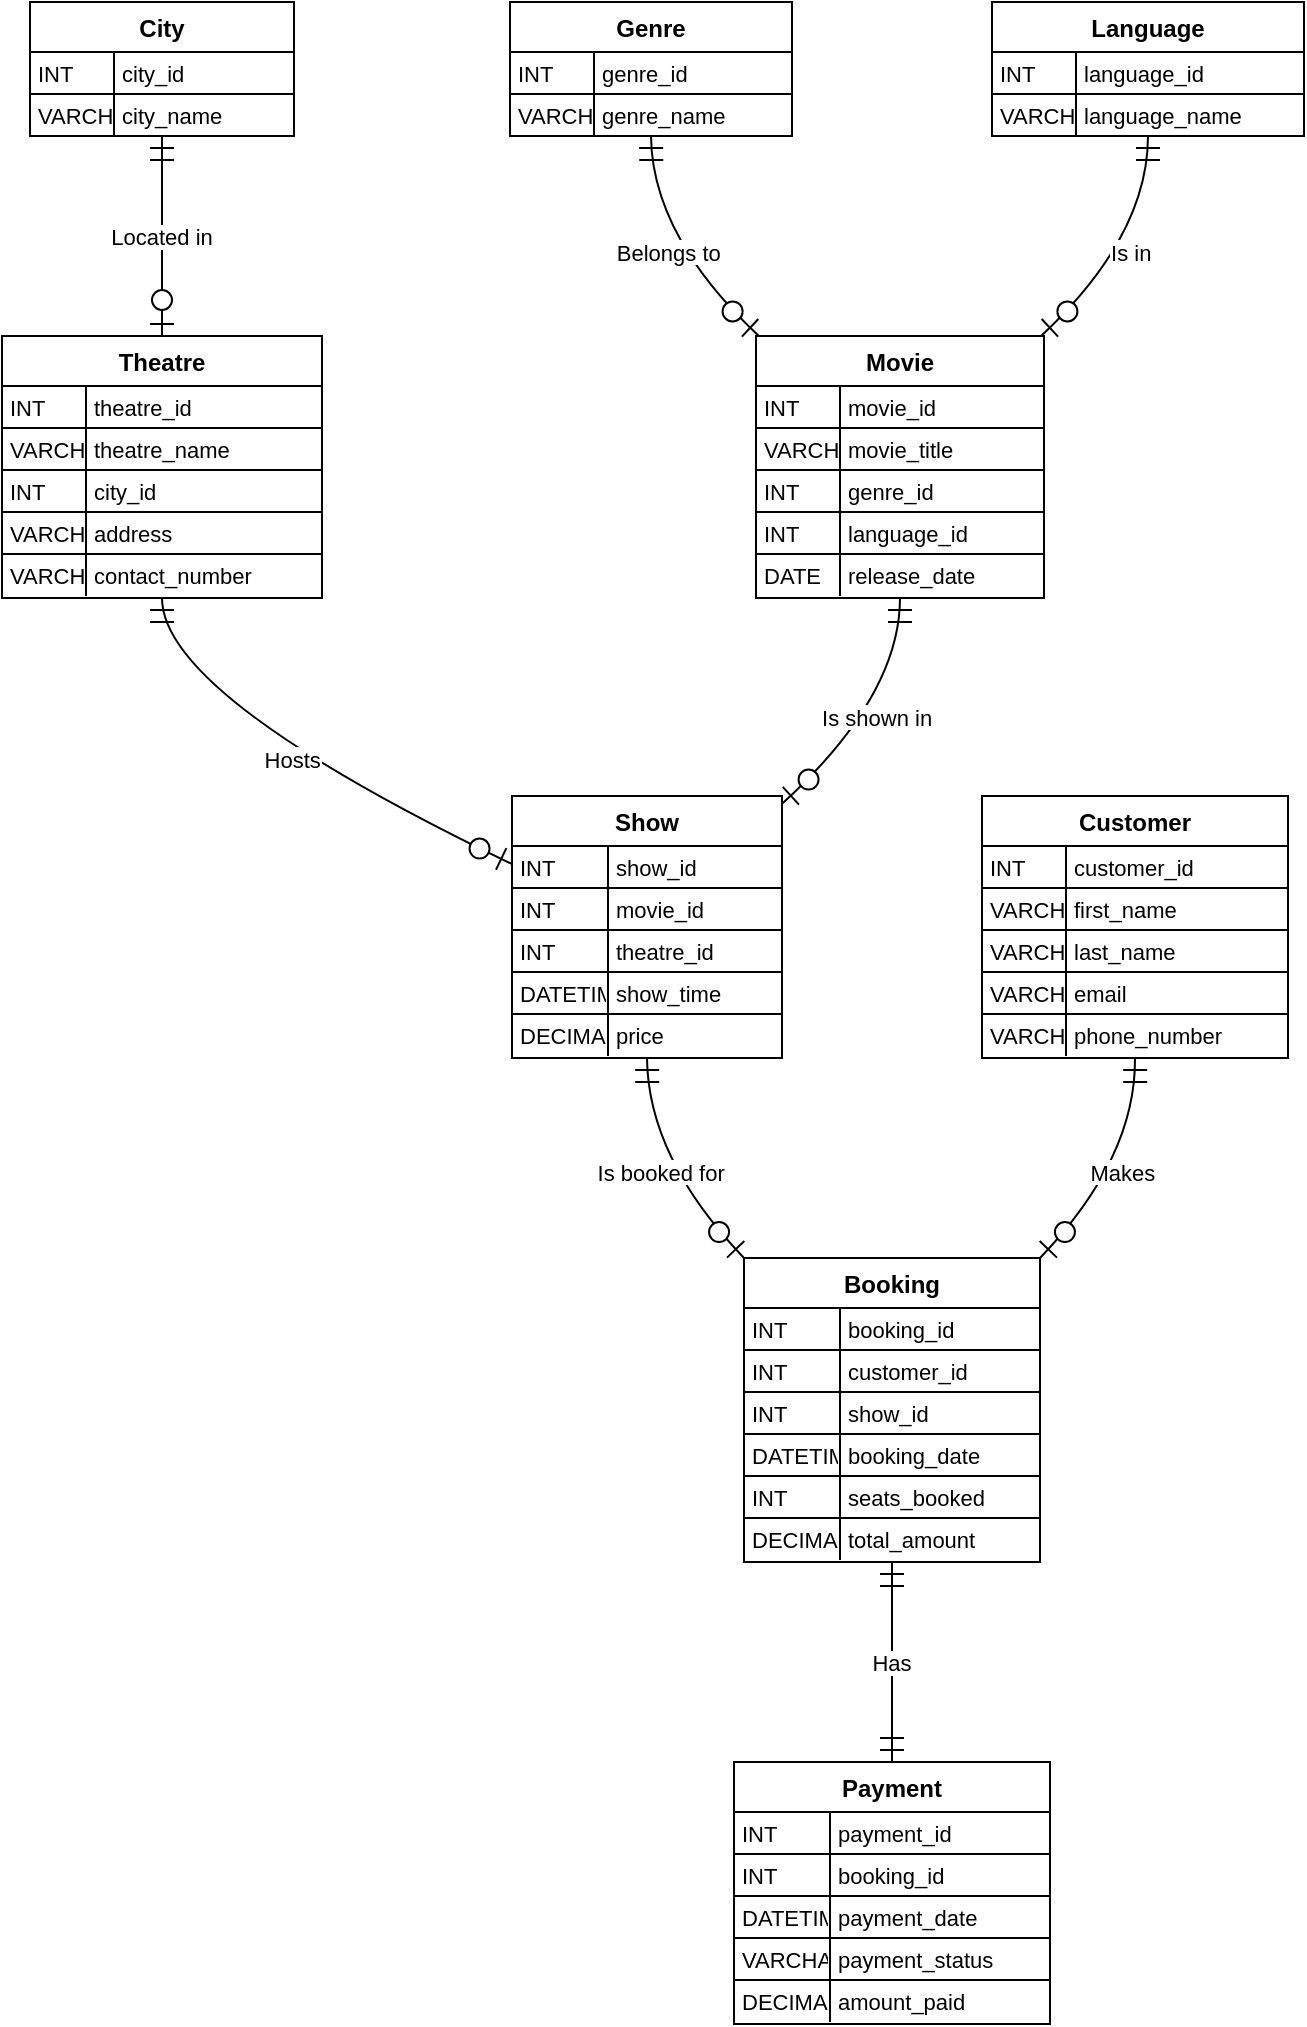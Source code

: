 <mxfile version="26.0.4">
  <diagram name="Page-1" id="1-os-eytf_MPm3t0fFsg">
    <mxGraphModel dx="794" dy="446" grid="1" gridSize="10" guides="1" tooltips="1" connect="1" arrows="1" fold="1" page="1" pageScale="1" pageWidth="850" pageHeight="1100" math="0" shadow="0">
      <root>
        <mxCell id="0" />
        <mxCell id="1" parent="0" />
        <mxCell id="q0kX11MFpMA9dymLCP_G-476" value="City" style="shape=table;startSize=25;container=1;collapsible=0;childLayout=tableLayout;fixedRows=1;rowLines=1;fontStyle=1;align=center;resizeLast=1;" vertex="1" parent="1">
          <mxGeometry x="34" y="340" width="132" height="67" as="geometry" />
        </mxCell>
        <mxCell id="q0kX11MFpMA9dymLCP_G-477" style="shape=tableRow;horizontal=0;startSize=0;swimlaneHead=0;swimlaneBody=0;fillColor=none;collapsible=0;dropTarget=0;points=[[0,0.5],[1,0.5]];portConstraint=eastwest;top=0;left=0;right=0;bottom=0;" vertex="1" parent="q0kX11MFpMA9dymLCP_G-476">
          <mxGeometry y="25" width="132" height="21" as="geometry" />
        </mxCell>
        <mxCell id="q0kX11MFpMA9dymLCP_G-478" value="INT" style="shape=partialRectangle;connectable=0;fillColor=none;top=0;left=0;bottom=0;right=0;align=left;spacingLeft=2;overflow=hidden;fontSize=11;" vertex="1" parent="q0kX11MFpMA9dymLCP_G-477">
          <mxGeometry width="42" height="21" as="geometry">
            <mxRectangle width="42" height="21" as="alternateBounds" />
          </mxGeometry>
        </mxCell>
        <mxCell id="q0kX11MFpMA9dymLCP_G-479" value="city_id" style="shape=partialRectangle;connectable=0;fillColor=none;top=0;left=0;bottom=0;right=0;align=left;spacingLeft=2;overflow=hidden;fontSize=11;" vertex="1" parent="q0kX11MFpMA9dymLCP_G-477">
          <mxGeometry x="42" width="90" height="21" as="geometry">
            <mxRectangle width="90" height="21" as="alternateBounds" />
          </mxGeometry>
        </mxCell>
        <mxCell id="q0kX11MFpMA9dymLCP_G-480" style="shape=tableRow;horizontal=0;startSize=0;swimlaneHead=0;swimlaneBody=0;fillColor=none;collapsible=0;dropTarget=0;points=[[0,0.5],[1,0.5]];portConstraint=eastwest;top=0;left=0;right=0;bottom=0;" vertex="1" parent="q0kX11MFpMA9dymLCP_G-476">
          <mxGeometry y="46" width="132" height="21" as="geometry" />
        </mxCell>
        <mxCell id="q0kX11MFpMA9dymLCP_G-481" value="VARCHAR" style="shape=partialRectangle;connectable=0;fillColor=none;top=0;left=0;bottom=0;right=0;align=left;spacingLeft=2;overflow=hidden;fontSize=11;" vertex="1" parent="q0kX11MFpMA9dymLCP_G-480">
          <mxGeometry width="42" height="21" as="geometry">
            <mxRectangle width="42" height="21" as="alternateBounds" />
          </mxGeometry>
        </mxCell>
        <mxCell id="q0kX11MFpMA9dymLCP_G-482" value="city_name" style="shape=partialRectangle;connectable=0;fillColor=none;top=0;left=0;bottom=0;right=0;align=left;spacingLeft=2;overflow=hidden;fontSize=11;" vertex="1" parent="q0kX11MFpMA9dymLCP_G-480">
          <mxGeometry x="42" width="90" height="21" as="geometry">
            <mxRectangle width="90" height="21" as="alternateBounds" />
          </mxGeometry>
        </mxCell>
        <mxCell id="q0kX11MFpMA9dymLCP_G-483" value="Theatre" style="shape=table;startSize=25;container=1;collapsible=0;childLayout=tableLayout;fixedRows=1;rowLines=1;fontStyle=1;align=center;resizeLast=1;" vertex="1" parent="1">
          <mxGeometry x="20" y="507" width="160" height="131" as="geometry" />
        </mxCell>
        <mxCell id="q0kX11MFpMA9dymLCP_G-484" style="shape=tableRow;horizontal=0;startSize=0;swimlaneHead=0;swimlaneBody=0;fillColor=none;collapsible=0;dropTarget=0;points=[[0,0.5],[1,0.5]];portConstraint=eastwest;top=0;left=0;right=0;bottom=0;" vertex="1" parent="q0kX11MFpMA9dymLCP_G-483">
          <mxGeometry y="25" width="160" height="21" as="geometry" />
        </mxCell>
        <mxCell id="q0kX11MFpMA9dymLCP_G-485" value="INT" style="shape=partialRectangle;connectable=0;fillColor=none;top=0;left=0;bottom=0;right=0;align=left;spacingLeft=2;overflow=hidden;fontSize=11;" vertex="1" parent="q0kX11MFpMA9dymLCP_G-484">
          <mxGeometry width="42" height="21" as="geometry">
            <mxRectangle width="42" height="21" as="alternateBounds" />
          </mxGeometry>
        </mxCell>
        <mxCell id="q0kX11MFpMA9dymLCP_G-486" value="theatre_id" style="shape=partialRectangle;connectable=0;fillColor=none;top=0;left=0;bottom=0;right=0;align=left;spacingLeft=2;overflow=hidden;fontSize=11;" vertex="1" parent="q0kX11MFpMA9dymLCP_G-484">
          <mxGeometry x="42" width="118" height="21" as="geometry">
            <mxRectangle width="118" height="21" as="alternateBounds" />
          </mxGeometry>
        </mxCell>
        <mxCell id="q0kX11MFpMA9dymLCP_G-487" style="shape=tableRow;horizontal=0;startSize=0;swimlaneHead=0;swimlaneBody=0;fillColor=none;collapsible=0;dropTarget=0;points=[[0,0.5],[1,0.5]];portConstraint=eastwest;top=0;left=0;right=0;bottom=0;" vertex="1" parent="q0kX11MFpMA9dymLCP_G-483">
          <mxGeometry y="46" width="160" height="21" as="geometry" />
        </mxCell>
        <mxCell id="q0kX11MFpMA9dymLCP_G-488" value="VARCHAR" style="shape=partialRectangle;connectable=0;fillColor=none;top=0;left=0;bottom=0;right=0;align=left;spacingLeft=2;overflow=hidden;fontSize=11;" vertex="1" parent="q0kX11MFpMA9dymLCP_G-487">
          <mxGeometry width="42" height="21" as="geometry">
            <mxRectangle width="42" height="21" as="alternateBounds" />
          </mxGeometry>
        </mxCell>
        <mxCell id="q0kX11MFpMA9dymLCP_G-489" value="theatre_name" style="shape=partialRectangle;connectable=0;fillColor=none;top=0;left=0;bottom=0;right=0;align=left;spacingLeft=2;overflow=hidden;fontSize=11;" vertex="1" parent="q0kX11MFpMA9dymLCP_G-487">
          <mxGeometry x="42" width="118" height="21" as="geometry">
            <mxRectangle width="118" height="21" as="alternateBounds" />
          </mxGeometry>
        </mxCell>
        <mxCell id="q0kX11MFpMA9dymLCP_G-490" style="shape=tableRow;horizontal=0;startSize=0;swimlaneHead=0;swimlaneBody=0;fillColor=none;collapsible=0;dropTarget=0;points=[[0,0.5],[1,0.5]];portConstraint=eastwest;top=0;left=0;right=0;bottom=0;" vertex="1" parent="q0kX11MFpMA9dymLCP_G-483">
          <mxGeometry y="67" width="160" height="21" as="geometry" />
        </mxCell>
        <mxCell id="q0kX11MFpMA9dymLCP_G-491" value="INT" style="shape=partialRectangle;connectable=0;fillColor=none;top=0;left=0;bottom=0;right=0;align=left;spacingLeft=2;overflow=hidden;fontSize=11;" vertex="1" parent="q0kX11MFpMA9dymLCP_G-490">
          <mxGeometry width="42" height="21" as="geometry">
            <mxRectangle width="42" height="21" as="alternateBounds" />
          </mxGeometry>
        </mxCell>
        <mxCell id="q0kX11MFpMA9dymLCP_G-492" value="city_id" style="shape=partialRectangle;connectable=0;fillColor=none;top=0;left=0;bottom=0;right=0;align=left;spacingLeft=2;overflow=hidden;fontSize=11;" vertex="1" parent="q0kX11MFpMA9dymLCP_G-490">
          <mxGeometry x="42" width="118" height="21" as="geometry">
            <mxRectangle width="118" height="21" as="alternateBounds" />
          </mxGeometry>
        </mxCell>
        <mxCell id="q0kX11MFpMA9dymLCP_G-493" style="shape=tableRow;horizontal=0;startSize=0;swimlaneHead=0;swimlaneBody=0;fillColor=none;collapsible=0;dropTarget=0;points=[[0,0.5],[1,0.5]];portConstraint=eastwest;top=0;left=0;right=0;bottom=0;" vertex="1" parent="q0kX11MFpMA9dymLCP_G-483">
          <mxGeometry y="88" width="160" height="21" as="geometry" />
        </mxCell>
        <mxCell id="q0kX11MFpMA9dymLCP_G-494" value="VARCHAR" style="shape=partialRectangle;connectable=0;fillColor=none;top=0;left=0;bottom=0;right=0;align=left;spacingLeft=2;overflow=hidden;fontSize=11;" vertex="1" parent="q0kX11MFpMA9dymLCP_G-493">
          <mxGeometry width="42" height="21" as="geometry">
            <mxRectangle width="42" height="21" as="alternateBounds" />
          </mxGeometry>
        </mxCell>
        <mxCell id="q0kX11MFpMA9dymLCP_G-495" value="address" style="shape=partialRectangle;connectable=0;fillColor=none;top=0;left=0;bottom=0;right=0;align=left;spacingLeft=2;overflow=hidden;fontSize=11;" vertex="1" parent="q0kX11MFpMA9dymLCP_G-493">
          <mxGeometry x="42" width="118" height="21" as="geometry">
            <mxRectangle width="118" height="21" as="alternateBounds" />
          </mxGeometry>
        </mxCell>
        <mxCell id="q0kX11MFpMA9dymLCP_G-496" style="shape=tableRow;horizontal=0;startSize=0;swimlaneHead=0;swimlaneBody=0;fillColor=none;collapsible=0;dropTarget=0;points=[[0,0.5],[1,0.5]];portConstraint=eastwest;top=0;left=0;right=0;bottom=0;" vertex="1" parent="q0kX11MFpMA9dymLCP_G-483">
          <mxGeometry y="109" width="160" height="21" as="geometry" />
        </mxCell>
        <mxCell id="q0kX11MFpMA9dymLCP_G-497" value="VARCHAR" style="shape=partialRectangle;connectable=0;fillColor=none;top=0;left=0;bottom=0;right=0;align=left;spacingLeft=2;overflow=hidden;fontSize=11;" vertex="1" parent="q0kX11MFpMA9dymLCP_G-496">
          <mxGeometry width="42" height="21" as="geometry">
            <mxRectangle width="42" height="21" as="alternateBounds" />
          </mxGeometry>
        </mxCell>
        <mxCell id="q0kX11MFpMA9dymLCP_G-498" value="contact_number" style="shape=partialRectangle;connectable=0;fillColor=none;top=0;left=0;bottom=0;right=0;align=left;spacingLeft=2;overflow=hidden;fontSize=11;" vertex="1" parent="q0kX11MFpMA9dymLCP_G-496">
          <mxGeometry x="42" width="118" height="21" as="geometry">
            <mxRectangle width="118" height="21" as="alternateBounds" />
          </mxGeometry>
        </mxCell>
        <mxCell id="q0kX11MFpMA9dymLCP_G-499" value="Genre" style="shape=table;startSize=25;container=1;collapsible=0;childLayout=tableLayout;fixedRows=1;rowLines=1;fontStyle=1;align=center;resizeLast=1;" vertex="1" parent="1">
          <mxGeometry x="274" y="340" width="141" height="67" as="geometry" />
        </mxCell>
        <mxCell id="q0kX11MFpMA9dymLCP_G-500" style="shape=tableRow;horizontal=0;startSize=0;swimlaneHead=0;swimlaneBody=0;fillColor=none;collapsible=0;dropTarget=0;points=[[0,0.5],[1,0.5]];portConstraint=eastwest;top=0;left=0;right=0;bottom=0;" vertex="1" parent="q0kX11MFpMA9dymLCP_G-499">
          <mxGeometry y="25" width="141" height="21" as="geometry" />
        </mxCell>
        <mxCell id="q0kX11MFpMA9dymLCP_G-501" value="INT" style="shape=partialRectangle;connectable=0;fillColor=none;top=0;left=0;bottom=0;right=0;align=left;spacingLeft=2;overflow=hidden;fontSize=11;" vertex="1" parent="q0kX11MFpMA9dymLCP_G-500">
          <mxGeometry width="42" height="21" as="geometry">
            <mxRectangle width="42" height="21" as="alternateBounds" />
          </mxGeometry>
        </mxCell>
        <mxCell id="q0kX11MFpMA9dymLCP_G-502" value="genre_id" style="shape=partialRectangle;connectable=0;fillColor=none;top=0;left=0;bottom=0;right=0;align=left;spacingLeft=2;overflow=hidden;fontSize=11;" vertex="1" parent="q0kX11MFpMA9dymLCP_G-500">
          <mxGeometry x="42" width="99" height="21" as="geometry">
            <mxRectangle width="99" height="21" as="alternateBounds" />
          </mxGeometry>
        </mxCell>
        <mxCell id="q0kX11MFpMA9dymLCP_G-503" style="shape=tableRow;horizontal=0;startSize=0;swimlaneHead=0;swimlaneBody=0;fillColor=none;collapsible=0;dropTarget=0;points=[[0,0.5],[1,0.5]];portConstraint=eastwest;top=0;left=0;right=0;bottom=0;" vertex="1" parent="q0kX11MFpMA9dymLCP_G-499">
          <mxGeometry y="46" width="141" height="21" as="geometry" />
        </mxCell>
        <mxCell id="q0kX11MFpMA9dymLCP_G-504" value="VARCHAR" style="shape=partialRectangle;connectable=0;fillColor=none;top=0;left=0;bottom=0;right=0;align=left;spacingLeft=2;overflow=hidden;fontSize=11;" vertex="1" parent="q0kX11MFpMA9dymLCP_G-503">
          <mxGeometry width="42" height="21" as="geometry">
            <mxRectangle width="42" height="21" as="alternateBounds" />
          </mxGeometry>
        </mxCell>
        <mxCell id="q0kX11MFpMA9dymLCP_G-505" value="genre_name" style="shape=partialRectangle;connectable=0;fillColor=none;top=0;left=0;bottom=0;right=0;align=left;spacingLeft=2;overflow=hidden;fontSize=11;" vertex="1" parent="q0kX11MFpMA9dymLCP_G-503">
          <mxGeometry x="42" width="99" height="21" as="geometry">
            <mxRectangle width="99" height="21" as="alternateBounds" />
          </mxGeometry>
        </mxCell>
        <mxCell id="q0kX11MFpMA9dymLCP_G-506" value="Language" style="shape=table;startSize=25;container=1;collapsible=0;childLayout=tableLayout;fixedRows=1;rowLines=1;fontStyle=1;align=center;resizeLast=1;" vertex="1" parent="1">
          <mxGeometry x="515" y="340" width="156" height="67" as="geometry" />
        </mxCell>
        <mxCell id="q0kX11MFpMA9dymLCP_G-507" style="shape=tableRow;horizontal=0;startSize=0;swimlaneHead=0;swimlaneBody=0;fillColor=none;collapsible=0;dropTarget=0;points=[[0,0.5],[1,0.5]];portConstraint=eastwest;top=0;left=0;right=0;bottom=0;" vertex="1" parent="q0kX11MFpMA9dymLCP_G-506">
          <mxGeometry y="25" width="156" height="21" as="geometry" />
        </mxCell>
        <mxCell id="q0kX11MFpMA9dymLCP_G-508" value="INT" style="shape=partialRectangle;connectable=0;fillColor=none;top=0;left=0;bottom=0;right=0;align=left;spacingLeft=2;overflow=hidden;fontSize=11;" vertex="1" parent="q0kX11MFpMA9dymLCP_G-507">
          <mxGeometry width="42" height="21" as="geometry">
            <mxRectangle width="42" height="21" as="alternateBounds" />
          </mxGeometry>
        </mxCell>
        <mxCell id="q0kX11MFpMA9dymLCP_G-509" value="language_id" style="shape=partialRectangle;connectable=0;fillColor=none;top=0;left=0;bottom=0;right=0;align=left;spacingLeft=2;overflow=hidden;fontSize=11;" vertex="1" parent="q0kX11MFpMA9dymLCP_G-507">
          <mxGeometry x="42" width="114" height="21" as="geometry">
            <mxRectangle width="114" height="21" as="alternateBounds" />
          </mxGeometry>
        </mxCell>
        <mxCell id="q0kX11MFpMA9dymLCP_G-510" style="shape=tableRow;horizontal=0;startSize=0;swimlaneHead=0;swimlaneBody=0;fillColor=none;collapsible=0;dropTarget=0;points=[[0,0.5],[1,0.5]];portConstraint=eastwest;top=0;left=0;right=0;bottom=0;" vertex="1" parent="q0kX11MFpMA9dymLCP_G-506">
          <mxGeometry y="46" width="156" height="21" as="geometry" />
        </mxCell>
        <mxCell id="q0kX11MFpMA9dymLCP_G-511" value="VARCHAR" style="shape=partialRectangle;connectable=0;fillColor=none;top=0;left=0;bottom=0;right=0;align=left;spacingLeft=2;overflow=hidden;fontSize=11;" vertex="1" parent="q0kX11MFpMA9dymLCP_G-510">
          <mxGeometry width="42" height="21" as="geometry">
            <mxRectangle width="42" height="21" as="alternateBounds" />
          </mxGeometry>
        </mxCell>
        <mxCell id="q0kX11MFpMA9dymLCP_G-512" value="language_name" style="shape=partialRectangle;connectable=0;fillColor=none;top=0;left=0;bottom=0;right=0;align=left;spacingLeft=2;overflow=hidden;fontSize=11;" vertex="1" parent="q0kX11MFpMA9dymLCP_G-510">
          <mxGeometry x="42" width="114" height="21" as="geometry">
            <mxRectangle width="114" height="21" as="alternateBounds" />
          </mxGeometry>
        </mxCell>
        <mxCell id="q0kX11MFpMA9dymLCP_G-513" value="Movie" style="shape=table;startSize=25;container=1;collapsible=0;childLayout=tableLayout;fixedRows=1;rowLines=1;fontStyle=1;align=center;resizeLast=1;" vertex="1" parent="1">
          <mxGeometry x="397" y="507" width="144" height="131" as="geometry" />
        </mxCell>
        <mxCell id="q0kX11MFpMA9dymLCP_G-514" style="shape=tableRow;horizontal=0;startSize=0;swimlaneHead=0;swimlaneBody=0;fillColor=none;collapsible=0;dropTarget=0;points=[[0,0.5],[1,0.5]];portConstraint=eastwest;top=0;left=0;right=0;bottom=0;" vertex="1" parent="q0kX11MFpMA9dymLCP_G-513">
          <mxGeometry y="25" width="144" height="21" as="geometry" />
        </mxCell>
        <mxCell id="q0kX11MFpMA9dymLCP_G-515" value="INT" style="shape=partialRectangle;connectable=0;fillColor=none;top=0;left=0;bottom=0;right=0;align=left;spacingLeft=2;overflow=hidden;fontSize=11;" vertex="1" parent="q0kX11MFpMA9dymLCP_G-514">
          <mxGeometry width="42" height="21" as="geometry">
            <mxRectangle width="42" height="21" as="alternateBounds" />
          </mxGeometry>
        </mxCell>
        <mxCell id="q0kX11MFpMA9dymLCP_G-516" value="movie_id" style="shape=partialRectangle;connectable=0;fillColor=none;top=0;left=0;bottom=0;right=0;align=left;spacingLeft=2;overflow=hidden;fontSize=11;" vertex="1" parent="q0kX11MFpMA9dymLCP_G-514">
          <mxGeometry x="42" width="102" height="21" as="geometry">
            <mxRectangle width="102" height="21" as="alternateBounds" />
          </mxGeometry>
        </mxCell>
        <mxCell id="q0kX11MFpMA9dymLCP_G-517" style="shape=tableRow;horizontal=0;startSize=0;swimlaneHead=0;swimlaneBody=0;fillColor=none;collapsible=0;dropTarget=0;points=[[0,0.5],[1,0.5]];portConstraint=eastwest;top=0;left=0;right=0;bottom=0;" vertex="1" parent="q0kX11MFpMA9dymLCP_G-513">
          <mxGeometry y="46" width="144" height="21" as="geometry" />
        </mxCell>
        <mxCell id="q0kX11MFpMA9dymLCP_G-518" value="VARCHAR" style="shape=partialRectangle;connectable=0;fillColor=none;top=0;left=0;bottom=0;right=0;align=left;spacingLeft=2;overflow=hidden;fontSize=11;" vertex="1" parent="q0kX11MFpMA9dymLCP_G-517">
          <mxGeometry width="42" height="21" as="geometry">
            <mxRectangle width="42" height="21" as="alternateBounds" />
          </mxGeometry>
        </mxCell>
        <mxCell id="q0kX11MFpMA9dymLCP_G-519" value="movie_title" style="shape=partialRectangle;connectable=0;fillColor=none;top=0;left=0;bottom=0;right=0;align=left;spacingLeft=2;overflow=hidden;fontSize=11;" vertex="1" parent="q0kX11MFpMA9dymLCP_G-517">
          <mxGeometry x="42" width="102" height="21" as="geometry">
            <mxRectangle width="102" height="21" as="alternateBounds" />
          </mxGeometry>
        </mxCell>
        <mxCell id="q0kX11MFpMA9dymLCP_G-520" style="shape=tableRow;horizontal=0;startSize=0;swimlaneHead=0;swimlaneBody=0;fillColor=none;collapsible=0;dropTarget=0;points=[[0,0.5],[1,0.5]];portConstraint=eastwest;top=0;left=0;right=0;bottom=0;" vertex="1" parent="q0kX11MFpMA9dymLCP_G-513">
          <mxGeometry y="67" width="144" height="21" as="geometry" />
        </mxCell>
        <mxCell id="q0kX11MFpMA9dymLCP_G-521" value="INT" style="shape=partialRectangle;connectable=0;fillColor=none;top=0;left=0;bottom=0;right=0;align=left;spacingLeft=2;overflow=hidden;fontSize=11;" vertex="1" parent="q0kX11MFpMA9dymLCP_G-520">
          <mxGeometry width="42" height="21" as="geometry">
            <mxRectangle width="42" height="21" as="alternateBounds" />
          </mxGeometry>
        </mxCell>
        <mxCell id="q0kX11MFpMA9dymLCP_G-522" value="genre_id" style="shape=partialRectangle;connectable=0;fillColor=none;top=0;left=0;bottom=0;right=0;align=left;spacingLeft=2;overflow=hidden;fontSize=11;" vertex="1" parent="q0kX11MFpMA9dymLCP_G-520">
          <mxGeometry x="42" width="102" height="21" as="geometry">
            <mxRectangle width="102" height="21" as="alternateBounds" />
          </mxGeometry>
        </mxCell>
        <mxCell id="q0kX11MFpMA9dymLCP_G-523" style="shape=tableRow;horizontal=0;startSize=0;swimlaneHead=0;swimlaneBody=0;fillColor=none;collapsible=0;dropTarget=0;points=[[0,0.5],[1,0.5]];portConstraint=eastwest;top=0;left=0;right=0;bottom=0;" vertex="1" parent="q0kX11MFpMA9dymLCP_G-513">
          <mxGeometry y="88" width="144" height="21" as="geometry" />
        </mxCell>
        <mxCell id="q0kX11MFpMA9dymLCP_G-524" value="INT" style="shape=partialRectangle;connectable=0;fillColor=none;top=0;left=0;bottom=0;right=0;align=left;spacingLeft=2;overflow=hidden;fontSize=11;" vertex="1" parent="q0kX11MFpMA9dymLCP_G-523">
          <mxGeometry width="42" height="21" as="geometry">
            <mxRectangle width="42" height="21" as="alternateBounds" />
          </mxGeometry>
        </mxCell>
        <mxCell id="q0kX11MFpMA9dymLCP_G-525" value="language_id" style="shape=partialRectangle;connectable=0;fillColor=none;top=0;left=0;bottom=0;right=0;align=left;spacingLeft=2;overflow=hidden;fontSize=11;" vertex="1" parent="q0kX11MFpMA9dymLCP_G-523">
          <mxGeometry x="42" width="102" height="21" as="geometry">
            <mxRectangle width="102" height="21" as="alternateBounds" />
          </mxGeometry>
        </mxCell>
        <mxCell id="q0kX11MFpMA9dymLCP_G-526" style="shape=tableRow;horizontal=0;startSize=0;swimlaneHead=0;swimlaneBody=0;fillColor=none;collapsible=0;dropTarget=0;points=[[0,0.5],[1,0.5]];portConstraint=eastwest;top=0;left=0;right=0;bottom=0;" vertex="1" parent="q0kX11MFpMA9dymLCP_G-513">
          <mxGeometry y="109" width="144" height="21" as="geometry" />
        </mxCell>
        <mxCell id="q0kX11MFpMA9dymLCP_G-527" value="DATE" style="shape=partialRectangle;connectable=0;fillColor=none;top=0;left=0;bottom=0;right=0;align=left;spacingLeft=2;overflow=hidden;fontSize=11;" vertex="1" parent="q0kX11MFpMA9dymLCP_G-526">
          <mxGeometry width="42" height="21" as="geometry">
            <mxRectangle width="42" height="21" as="alternateBounds" />
          </mxGeometry>
        </mxCell>
        <mxCell id="q0kX11MFpMA9dymLCP_G-528" value="release_date" style="shape=partialRectangle;connectable=0;fillColor=none;top=0;left=0;bottom=0;right=0;align=left;spacingLeft=2;overflow=hidden;fontSize=11;" vertex="1" parent="q0kX11MFpMA9dymLCP_G-526">
          <mxGeometry x="42" width="102" height="21" as="geometry">
            <mxRectangle width="102" height="21" as="alternateBounds" />
          </mxGeometry>
        </mxCell>
        <mxCell id="q0kX11MFpMA9dymLCP_G-529" value="Show" style="shape=table;startSize=25;container=1;collapsible=0;childLayout=tableLayout;fixedRows=1;rowLines=1;fontStyle=1;align=center;resizeLast=1;" vertex="1" parent="1">
          <mxGeometry x="275" y="737" width="135" height="131" as="geometry" />
        </mxCell>
        <mxCell id="q0kX11MFpMA9dymLCP_G-530" style="shape=tableRow;horizontal=0;startSize=0;swimlaneHead=0;swimlaneBody=0;fillColor=none;collapsible=0;dropTarget=0;points=[[0,0.5],[1,0.5]];portConstraint=eastwest;top=0;left=0;right=0;bottom=0;" vertex="1" parent="q0kX11MFpMA9dymLCP_G-529">
          <mxGeometry y="25" width="135" height="21" as="geometry" />
        </mxCell>
        <mxCell id="q0kX11MFpMA9dymLCP_G-531" value="INT" style="shape=partialRectangle;connectable=0;fillColor=none;top=0;left=0;bottom=0;right=0;align=left;spacingLeft=2;overflow=hidden;fontSize=11;" vertex="1" parent="q0kX11MFpMA9dymLCP_G-530">
          <mxGeometry width="48" height="21" as="geometry">
            <mxRectangle width="48" height="21" as="alternateBounds" />
          </mxGeometry>
        </mxCell>
        <mxCell id="q0kX11MFpMA9dymLCP_G-532" value="show_id" style="shape=partialRectangle;connectable=0;fillColor=none;top=0;left=0;bottom=0;right=0;align=left;spacingLeft=2;overflow=hidden;fontSize=11;" vertex="1" parent="q0kX11MFpMA9dymLCP_G-530">
          <mxGeometry x="48" width="87" height="21" as="geometry">
            <mxRectangle width="87" height="21" as="alternateBounds" />
          </mxGeometry>
        </mxCell>
        <mxCell id="q0kX11MFpMA9dymLCP_G-533" style="shape=tableRow;horizontal=0;startSize=0;swimlaneHead=0;swimlaneBody=0;fillColor=none;collapsible=0;dropTarget=0;points=[[0,0.5],[1,0.5]];portConstraint=eastwest;top=0;left=0;right=0;bottom=0;" vertex="1" parent="q0kX11MFpMA9dymLCP_G-529">
          <mxGeometry y="46" width="135" height="21" as="geometry" />
        </mxCell>
        <mxCell id="q0kX11MFpMA9dymLCP_G-534" value="INT" style="shape=partialRectangle;connectable=0;fillColor=none;top=0;left=0;bottom=0;right=0;align=left;spacingLeft=2;overflow=hidden;fontSize=11;" vertex="1" parent="q0kX11MFpMA9dymLCP_G-533">
          <mxGeometry width="48" height="21" as="geometry">
            <mxRectangle width="48" height="21" as="alternateBounds" />
          </mxGeometry>
        </mxCell>
        <mxCell id="q0kX11MFpMA9dymLCP_G-535" value="movie_id" style="shape=partialRectangle;connectable=0;fillColor=none;top=0;left=0;bottom=0;right=0;align=left;spacingLeft=2;overflow=hidden;fontSize=11;" vertex="1" parent="q0kX11MFpMA9dymLCP_G-533">
          <mxGeometry x="48" width="87" height="21" as="geometry">
            <mxRectangle width="87" height="21" as="alternateBounds" />
          </mxGeometry>
        </mxCell>
        <mxCell id="q0kX11MFpMA9dymLCP_G-536" style="shape=tableRow;horizontal=0;startSize=0;swimlaneHead=0;swimlaneBody=0;fillColor=none;collapsible=0;dropTarget=0;points=[[0,0.5],[1,0.5]];portConstraint=eastwest;top=0;left=0;right=0;bottom=0;" vertex="1" parent="q0kX11MFpMA9dymLCP_G-529">
          <mxGeometry y="67" width="135" height="21" as="geometry" />
        </mxCell>
        <mxCell id="q0kX11MFpMA9dymLCP_G-537" value="INT" style="shape=partialRectangle;connectable=0;fillColor=none;top=0;left=0;bottom=0;right=0;align=left;spacingLeft=2;overflow=hidden;fontSize=11;" vertex="1" parent="q0kX11MFpMA9dymLCP_G-536">
          <mxGeometry width="48" height="21" as="geometry">
            <mxRectangle width="48" height="21" as="alternateBounds" />
          </mxGeometry>
        </mxCell>
        <mxCell id="q0kX11MFpMA9dymLCP_G-538" value="theatre_id" style="shape=partialRectangle;connectable=0;fillColor=none;top=0;left=0;bottom=0;right=0;align=left;spacingLeft=2;overflow=hidden;fontSize=11;" vertex="1" parent="q0kX11MFpMA9dymLCP_G-536">
          <mxGeometry x="48" width="87" height="21" as="geometry">
            <mxRectangle width="87" height="21" as="alternateBounds" />
          </mxGeometry>
        </mxCell>
        <mxCell id="q0kX11MFpMA9dymLCP_G-539" style="shape=tableRow;horizontal=0;startSize=0;swimlaneHead=0;swimlaneBody=0;fillColor=none;collapsible=0;dropTarget=0;points=[[0,0.5],[1,0.5]];portConstraint=eastwest;top=0;left=0;right=0;bottom=0;" vertex="1" parent="q0kX11MFpMA9dymLCP_G-529">
          <mxGeometry y="88" width="135" height="21" as="geometry" />
        </mxCell>
        <mxCell id="q0kX11MFpMA9dymLCP_G-540" value="DATETIME" style="shape=partialRectangle;connectable=0;fillColor=none;top=0;left=0;bottom=0;right=0;align=left;spacingLeft=2;overflow=hidden;fontSize=11;" vertex="1" parent="q0kX11MFpMA9dymLCP_G-539">
          <mxGeometry width="48" height="21" as="geometry">
            <mxRectangle width="48" height="21" as="alternateBounds" />
          </mxGeometry>
        </mxCell>
        <mxCell id="q0kX11MFpMA9dymLCP_G-541" value="show_time" style="shape=partialRectangle;connectable=0;fillColor=none;top=0;left=0;bottom=0;right=0;align=left;spacingLeft=2;overflow=hidden;fontSize=11;" vertex="1" parent="q0kX11MFpMA9dymLCP_G-539">
          <mxGeometry x="48" width="87" height="21" as="geometry">
            <mxRectangle width="87" height="21" as="alternateBounds" />
          </mxGeometry>
        </mxCell>
        <mxCell id="q0kX11MFpMA9dymLCP_G-542" style="shape=tableRow;horizontal=0;startSize=0;swimlaneHead=0;swimlaneBody=0;fillColor=none;collapsible=0;dropTarget=0;points=[[0,0.5],[1,0.5]];portConstraint=eastwest;top=0;left=0;right=0;bottom=0;" vertex="1" parent="q0kX11MFpMA9dymLCP_G-529">
          <mxGeometry y="109" width="135" height="21" as="geometry" />
        </mxCell>
        <mxCell id="q0kX11MFpMA9dymLCP_G-543" value="DECIMAL" style="shape=partialRectangle;connectable=0;fillColor=none;top=0;left=0;bottom=0;right=0;align=left;spacingLeft=2;overflow=hidden;fontSize=11;" vertex="1" parent="q0kX11MFpMA9dymLCP_G-542">
          <mxGeometry width="48" height="21" as="geometry">
            <mxRectangle width="48" height="21" as="alternateBounds" />
          </mxGeometry>
        </mxCell>
        <mxCell id="q0kX11MFpMA9dymLCP_G-544" value="price" style="shape=partialRectangle;connectable=0;fillColor=none;top=0;left=0;bottom=0;right=0;align=left;spacingLeft=2;overflow=hidden;fontSize=11;" vertex="1" parent="q0kX11MFpMA9dymLCP_G-542">
          <mxGeometry x="48" width="87" height="21" as="geometry">
            <mxRectangle width="87" height="21" as="alternateBounds" />
          </mxGeometry>
        </mxCell>
        <mxCell id="q0kX11MFpMA9dymLCP_G-545" value="Customer" style="shape=table;startSize=25;container=1;collapsible=0;childLayout=tableLayout;fixedRows=1;rowLines=1;fontStyle=1;align=center;resizeLast=1;" vertex="1" parent="1">
          <mxGeometry x="510" y="737" width="153" height="131" as="geometry" />
        </mxCell>
        <mxCell id="q0kX11MFpMA9dymLCP_G-546" style="shape=tableRow;horizontal=0;startSize=0;swimlaneHead=0;swimlaneBody=0;fillColor=none;collapsible=0;dropTarget=0;points=[[0,0.5],[1,0.5]];portConstraint=eastwest;top=0;left=0;right=0;bottom=0;" vertex="1" parent="q0kX11MFpMA9dymLCP_G-545">
          <mxGeometry y="25" width="153" height="21" as="geometry" />
        </mxCell>
        <mxCell id="q0kX11MFpMA9dymLCP_G-547" value="INT" style="shape=partialRectangle;connectable=0;fillColor=none;top=0;left=0;bottom=0;right=0;align=left;spacingLeft=2;overflow=hidden;fontSize=11;" vertex="1" parent="q0kX11MFpMA9dymLCP_G-546">
          <mxGeometry width="42" height="21" as="geometry">
            <mxRectangle width="42" height="21" as="alternateBounds" />
          </mxGeometry>
        </mxCell>
        <mxCell id="q0kX11MFpMA9dymLCP_G-548" value="customer_id" style="shape=partialRectangle;connectable=0;fillColor=none;top=0;left=0;bottom=0;right=0;align=left;spacingLeft=2;overflow=hidden;fontSize=11;" vertex="1" parent="q0kX11MFpMA9dymLCP_G-546">
          <mxGeometry x="42" width="111" height="21" as="geometry">
            <mxRectangle width="111" height="21" as="alternateBounds" />
          </mxGeometry>
        </mxCell>
        <mxCell id="q0kX11MFpMA9dymLCP_G-549" style="shape=tableRow;horizontal=0;startSize=0;swimlaneHead=0;swimlaneBody=0;fillColor=none;collapsible=0;dropTarget=0;points=[[0,0.5],[1,0.5]];portConstraint=eastwest;top=0;left=0;right=0;bottom=0;" vertex="1" parent="q0kX11MFpMA9dymLCP_G-545">
          <mxGeometry y="46" width="153" height="21" as="geometry" />
        </mxCell>
        <mxCell id="q0kX11MFpMA9dymLCP_G-550" value="VARCHAR" style="shape=partialRectangle;connectable=0;fillColor=none;top=0;left=0;bottom=0;right=0;align=left;spacingLeft=2;overflow=hidden;fontSize=11;" vertex="1" parent="q0kX11MFpMA9dymLCP_G-549">
          <mxGeometry width="42" height="21" as="geometry">
            <mxRectangle width="42" height="21" as="alternateBounds" />
          </mxGeometry>
        </mxCell>
        <mxCell id="q0kX11MFpMA9dymLCP_G-551" value="first_name" style="shape=partialRectangle;connectable=0;fillColor=none;top=0;left=0;bottom=0;right=0;align=left;spacingLeft=2;overflow=hidden;fontSize=11;" vertex="1" parent="q0kX11MFpMA9dymLCP_G-549">
          <mxGeometry x="42" width="111" height="21" as="geometry">
            <mxRectangle width="111" height="21" as="alternateBounds" />
          </mxGeometry>
        </mxCell>
        <mxCell id="q0kX11MFpMA9dymLCP_G-552" style="shape=tableRow;horizontal=0;startSize=0;swimlaneHead=0;swimlaneBody=0;fillColor=none;collapsible=0;dropTarget=0;points=[[0,0.5],[1,0.5]];portConstraint=eastwest;top=0;left=0;right=0;bottom=0;" vertex="1" parent="q0kX11MFpMA9dymLCP_G-545">
          <mxGeometry y="67" width="153" height="21" as="geometry" />
        </mxCell>
        <mxCell id="q0kX11MFpMA9dymLCP_G-553" value="VARCHAR" style="shape=partialRectangle;connectable=0;fillColor=none;top=0;left=0;bottom=0;right=0;align=left;spacingLeft=2;overflow=hidden;fontSize=11;" vertex="1" parent="q0kX11MFpMA9dymLCP_G-552">
          <mxGeometry width="42" height="21" as="geometry">
            <mxRectangle width="42" height="21" as="alternateBounds" />
          </mxGeometry>
        </mxCell>
        <mxCell id="q0kX11MFpMA9dymLCP_G-554" value="last_name" style="shape=partialRectangle;connectable=0;fillColor=none;top=0;left=0;bottom=0;right=0;align=left;spacingLeft=2;overflow=hidden;fontSize=11;" vertex="1" parent="q0kX11MFpMA9dymLCP_G-552">
          <mxGeometry x="42" width="111" height="21" as="geometry">
            <mxRectangle width="111" height="21" as="alternateBounds" />
          </mxGeometry>
        </mxCell>
        <mxCell id="q0kX11MFpMA9dymLCP_G-555" style="shape=tableRow;horizontal=0;startSize=0;swimlaneHead=0;swimlaneBody=0;fillColor=none;collapsible=0;dropTarget=0;points=[[0,0.5],[1,0.5]];portConstraint=eastwest;top=0;left=0;right=0;bottom=0;" vertex="1" parent="q0kX11MFpMA9dymLCP_G-545">
          <mxGeometry y="88" width="153" height="21" as="geometry" />
        </mxCell>
        <mxCell id="q0kX11MFpMA9dymLCP_G-556" value="VARCHAR" style="shape=partialRectangle;connectable=0;fillColor=none;top=0;left=0;bottom=0;right=0;align=left;spacingLeft=2;overflow=hidden;fontSize=11;" vertex="1" parent="q0kX11MFpMA9dymLCP_G-555">
          <mxGeometry width="42" height="21" as="geometry">
            <mxRectangle width="42" height="21" as="alternateBounds" />
          </mxGeometry>
        </mxCell>
        <mxCell id="q0kX11MFpMA9dymLCP_G-557" value="email" style="shape=partialRectangle;connectable=0;fillColor=none;top=0;left=0;bottom=0;right=0;align=left;spacingLeft=2;overflow=hidden;fontSize=11;" vertex="1" parent="q0kX11MFpMA9dymLCP_G-555">
          <mxGeometry x="42" width="111" height="21" as="geometry">
            <mxRectangle width="111" height="21" as="alternateBounds" />
          </mxGeometry>
        </mxCell>
        <mxCell id="q0kX11MFpMA9dymLCP_G-558" style="shape=tableRow;horizontal=0;startSize=0;swimlaneHead=0;swimlaneBody=0;fillColor=none;collapsible=0;dropTarget=0;points=[[0,0.5],[1,0.5]];portConstraint=eastwest;top=0;left=0;right=0;bottom=0;" vertex="1" parent="q0kX11MFpMA9dymLCP_G-545">
          <mxGeometry y="109" width="153" height="21" as="geometry" />
        </mxCell>
        <mxCell id="q0kX11MFpMA9dymLCP_G-559" value="VARCHAR" style="shape=partialRectangle;connectable=0;fillColor=none;top=0;left=0;bottom=0;right=0;align=left;spacingLeft=2;overflow=hidden;fontSize=11;" vertex="1" parent="q0kX11MFpMA9dymLCP_G-558">
          <mxGeometry width="42" height="21" as="geometry">
            <mxRectangle width="42" height="21" as="alternateBounds" />
          </mxGeometry>
        </mxCell>
        <mxCell id="q0kX11MFpMA9dymLCP_G-560" value="phone_number" style="shape=partialRectangle;connectable=0;fillColor=none;top=0;left=0;bottom=0;right=0;align=left;spacingLeft=2;overflow=hidden;fontSize=11;" vertex="1" parent="q0kX11MFpMA9dymLCP_G-558">
          <mxGeometry x="42" width="111" height="21" as="geometry">
            <mxRectangle width="111" height="21" as="alternateBounds" />
          </mxGeometry>
        </mxCell>
        <mxCell id="q0kX11MFpMA9dymLCP_G-561" value="Booking" style="shape=table;startSize=25;container=1;collapsible=0;childLayout=tableLayout;fixedRows=1;rowLines=1;fontStyle=1;align=center;resizeLast=1;" vertex="1" parent="1">
          <mxGeometry x="391" y="968" width="148" height="152" as="geometry" />
        </mxCell>
        <mxCell id="q0kX11MFpMA9dymLCP_G-562" style="shape=tableRow;horizontal=0;startSize=0;swimlaneHead=0;swimlaneBody=0;fillColor=none;collapsible=0;dropTarget=0;points=[[0,0.5],[1,0.5]];portConstraint=eastwest;top=0;left=0;right=0;bottom=0;" vertex="1" parent="q0kX11MFpMA9dymLCP_G-561">
          <mxGeometry y="25" width="148" height="21" as="geometry" />
        </mxCell>
        <mxCell id="q0kX11MFpMA9dymLCP_G-563" value="INT" style="shape=partialRectangle;connectable=0;fillColor=none;top=0;left=0;bottom=0;right=0;align=left;spacingLeft=2;overflow=hidden;fontSize=11;" vertex="1" parent="q0kX11MFpMA9dymLCP_G-562">
          <mxGeometry width="48" height="21" as="geometry">
            <mxRectangle width="48" height="21" as="alternateBounds" />
          </mxGeometry>
        </mxCell>
        <mxCell id="q0kX11MFpMA9dymLCP_G-564" value="booking_id" style="shape=partialRectangle;connectable=0;fillColor=none;top=0;left=0;bottom=0;right=0;align=left;spacingLeft=2;overflow=hidden;fontSize=11;" vertex="1" parent="q0kX11MFpMA9dymLCP_G-562">
          <mxGeometry x="48" width="100" height="21" as="geometry">
            <mxRectangle width="100" height="21" as="alternateBounds" />
          </mxGeometry>
        </mxCell>
        <mxCell id="q0kX11MFpMA9dymLCP_G-565" style="shape=tableRow;horizontal=0;startSize=0;swimlaneHead=0;swimlaneBody=0;fillColor=none;collapsible=0;dropTarget=0;points=[[0,0.5],[1,0.5]];portConstraint=eastwest;top=0;left=0;right=0;bottom=0;" vertex="1" parent="q0kX11MFpMA9dymLCP_G-561">
          <mxGeometry y="46" width="148" height="21" as="geometry" />
        </mxCell>
        <mxCell id="q0kX11MFpMA9dymLCP_G-566" value="INT" style="shape=partialRectangle;connectable=0;fillColor=none;top=0;left=0;bottom=0;right=0;align=left;spacingLeft=2;overflow=hidden;fontSize=11;" vertex="1" parent="q0kX11MFpMA9dymLCP_G-565">
          <mxGeometry width="48" height="21" as="geometry">
            <mxRectangle width="48" height="21" as="alternateBounds" />
          </mxGeometry>
        </mxCell>
        <mxCell id="q0kX11MFpMA9dymLCP_G-567" value="customer_id" style="shape=partialRectangle;connectable=0;fillColor=none;top=0;left=0;bottom=0;right=0;align=left;spacingLeft=2;overflow=hidden;fontSize=11;" vertex="1" parent="q0kX11MFpMA9dymLCP_G-565">
          <mxGeometry x="48" width="100" height="21" as="geometry">
            <mxRectangle width="100" height="21" as="alternateBounds" />
          </mxGeometry>
        </mxCell>
        <mxCell id="q0kX11MFpMA9dymLCP_G-568" style="shape=tableRow;horizontal=0;startSize=0;swimlaneHead=0;swimlaneBody=0;fillColor=none;collapsible=0;dropTarget=0;points=[[0,0.5],[1,0.5]];portConstraint=eastwest;top=0;left=0;right=0;bottom=0;" vertex="1" parent="q0kX11MFpMA9dymLCP_G-561">
          <mxGeometry y="67" width="148" height="21" as="geometry" />
        </mxCell>
        <mxCell id="q0kX11MFpMA9dymLCP_G-569" value="INT" style="shape=partialRectangle;connectable=0;fillColor=none;top=0;left=0;bottom=0;right=0;align=left;spacingLeft=2;overflow=hidden;fontSize=11;" vertex="1" parent="q0kX11MFpMA9dymLCP_G-568">
          <mxGeometry width="48" height="21" as="geometry">
            <mxRectangle width="48" height="21" as="alternateBounds" />
          </mxGeometry>
        </mxCell>
        <mxCell id="q0kX11MFpMA9dymLCP_G-570" value="show_id" style="shape=partialRectangle;connectable=0;fillColor=none;top=0;left=0;bottom=0;right=0;align=left;spacingLeft=2;overflow=hidden;fontSize=11;" vertex="1" parent="q0kX11MFpMA9dymLCP_G-568">
          <mxGeometry x="48" width="100" height="21" as="geometry">
            <mxRectangle width="100" height="21" as="alternateBounds" />
          </mxGeometry>
        </mxCell>
        <mxCell id="q0kX11MFpMA9dymLCP_G-571" style="shape=tableRow;horizontal=0;startSize=0;swimlaneHead=0;swimlaneBody=0;fillColor=none;collapsible=0;dropTarget=0;points=[[0,0.5],[1,0.5]];portConstraint=eastwest;top=0;left=0;right=0;bottom=0;" vertex="1" parent="q0kX11MFpMA9dymLCP_G-561">
          <mxGeometry y="88" width="148" height="21" as="geometry" />
        </mxCell>
        <mxCell id="q0kX11MFpMA9dymLCP_G-572" value="DATETIME" style="shape=partialRectangle;connectable=0;fillColor=none;top=0;left=0;bottom=0;right=0;align=left;spacingLeft=2;overflow=hidden;fontSize=11;" vertex="1" parent="q0kX11MFpMA9dymLCP_G-571">
          <mxGeometry width="48" height="21" as="geometry">
            <mxRectangle width="48" height="21" as="alternateBounds" />
          </mxGeometry>
        </mxCell>
        <mxCell id="q0kX11MFpMA9dymLCP_G-573" value="booking_date" style="shape=partialRectangle;connectable=0;fillColor=none;top=0;left=0;bottom=0;right=0;align=left;spacingLeft=2;overflow=hidden;fontSize=11;" vertex="1" parent="q0kX11MFpMA9dymLCP_G-571">
          <mxGeometry x="48" width="100" height="21" as="geometry">
            <mxRectangle width="100" height="21" as="alternateBounds" />
          </mxGeometry>
        </mxCell>
        <mxCell id="q0kX11MFpMA9dymLCP_G-574" style="shape=tableRow;horizontal=0;startSize=0;swimlaneHead=0;swimlaneBody=0;fillColor=none;collapsible=0;dropTarget=0;points=[[0,0.5],[1,0.5]];portConstraint=eastwest;top=0;left=0;right=0;bottom=0;" vertex="1" parent="q0kX11MFpMA9dymLCP_G-561">
          <mxGeometry y="109" width="148" height="21" as="geometry" />
        </mxCell>
        <mxCell id="q0kX11MFpMA9dymLCP_G-575" value="INT" style="shape=partialRectangle;connectable=0;fillColor=none;top=0;left=0;bottom=0;right=0;align=left;spacingLeft=2;overflow=hidden;fontSize=11;" vertex="1" parent="q0kX11MFpMA9dymLCP_G-574">
          <mxGeometry width="48" height="21" as="geometry">
            <mxRectangle width="48" height="21" as="alternateBounds" />
          </mxGeometry>
        </mxCell>
        <mxCell id="q0kX11MFpMA9dymLCP_G-576" value="seats_booked" style="shape=partialRectangle;connectable=0;fillColor=none;top=0;left=0;bottom=0;right=0;align=left;spacingLeft=2;overflow=hidden;fontSize=11;" vertex="1" parent="q0kX11MFpMA9dymLCP_G-574">
          <mxGeometry x="48" width="100" height="21" as="geometry">
            <mxRectangle width="100" height="21" as="alternateBounds" />
          </mxGeometry>
        </mxCell>
        <mxCell id="q0kX11MFpMA9dymLCP_G-577" style="shape=tableRow;horizontal=0;startSize=0;swimlaneHead=0;swimlaneBody=0;fillColor=none;collapsible=0;dropTarget=0;points=[[0,0.5],[1,0.5]];portConstraint=eastwest;top=0;left=0;right=0;bottom=0;" vertex="1" parent="q0kX11MFpMA9dymLCP_G-561">
          <mxGeometry y="130" width="148" height="21" as="geometry" />
        </mxCell>
        <mxCell id="q0kX11MFpMA9dymLCP_G-578" value="DECIMAL" style="shape=partialRectangle;connectable=0;fillColor=none;top=0;left=0;bottom=0;right=0;align=left;spacingLeft=2;overflow=hidden;fontSize=11;" vertex="1" parent="q0kX11MFpMA9dymLCP_G-577">
          <mxGeometry width="48" height="21" as="geometry">
            <mxRectangle width="48" height="21" as="alternateBounds" />
          </mxGeometry>
        </mxCell>
        <mxCell id="q0kX11MFpMA9dymLCP_G-579" value="total_amount" style="shape=partialRectangle;connectable=0;fillColor=none;top=0;left=0;bottom=0;right=0;align=left;spacingLeft=2;overflow=hidden;fontSize=11;" vertex="1" parent="q0kX11MFpMA9dymLCP_G-577">
          <mxGeometry x="48" width="100" height="21" as="geometry">
            <mxRectangle width="100" height="21" as="alternateBounds" />
          </mxGeometry>
        </mxCell>
        <mxCell id="q0kX11MFpMA9dymLCP_G-580" value="Payment" style="shape=table;startSize=25;container=1;collapsible=0;childLayout=tableLayout;fixedRows=1;rowLines=1;fontStyle=1;align=center;resizeLast=1;" vertex="1" parent="1">
          <mxGeometry x="386" y="1220" width="158" height="131" as="geometry" />
        </mxCell>
        <mxCell id="q0kX11MFpMA9dymLCP_G-581" style="shape=tableRow;horizontal=0;startSize=0;swimlaneHead=0;swimlaneBody=0;fillColor=none;collapsible=0;dropTarget=0;points=[[0,0.5],[1,0.5]];portConstraint=eastwest;top=0;left=0;right=0;bottom=0;" vertex="1" parent="q0kX11MFpMA9dymLCP_G-580">
          <mxGeometry y="25" width="158" height="21" as="geometry" />
        </mxCell>
        <mxCell id="q0kX11MFpMA9dymLCP_G-582" value="INT" style="shape=partialRectangle;connectable=0;fillColor=none;top=0;left=0;bottom=0;right=0;align=left;spacingLeft=2;overflow=hidden;fontSize=11;" vertex="1" parent="q0kX11MFpMA9dymLCP_G-581">
          <mxGeometry width="48" height="21" as="geometry">
            <mxRectangle width="48" height="21" as="alternateBounds" />
          </mxGeometry>
        </mxCell>
        <mxCell id="q0kX11MFpMA9dymLCP_G-583" value="payment_id" style="shape=partialRectangle;connectable=0;fillColor=none;top=0;left=0;bottom=0;right=0;align=left;spacingLeft=2;overflow=hidden;fontSize=11;" vertex="1" parent="q0kX11MFpMA9dymLCP_G-581">
          <mxGeometry x="48" width="110" height="21" as="geometry">
            <mxRectangle width="110" height="21" as="alternateBounds" />
          </mxGeometry>
        </mxCell>
        <mxCell id="q0kX11MFpMA9dymLCP_G-584" style="shape=tableRow;horizontal=0;startSize=0;swimlaneHead=0;swimlaneBody=0;fillColor=none;collapsible=0;dropTarget=0;points=[[0,0.5],[1,0.5]];portConstraint=eastwest;top=0;left=0;right=0;bottom=0;" vertex="1" parent="q0kX11MFpMA9dymLCP_G-580">
          <mxGeometry y="46" width="158" height="21" as="geometry" />
        </mxCell>
        <mxCell id="q0kX11MFpMA9dymLCP_G-585" value="INT" style="shape=partialRectangle;connectable=0;fillColor=none;top=0;left=0;bottom=0;right=0;align=left;spacingLeft=2;overflow=hidden;fontSize=11;" vertex="1" parent="q0kX11MFpMA9dymLCP_G-584">
          <mxGeometry width="48" height="21" as="geometry">
            <mxRectangle width="48" height="21" as="alternateBounds" />
          </mxGeometry>
        </mxCell>
        <mxCell id="q0kX11MFpMA9dymLCP_G-586" value="booking_id" style="shape=partialRectangle;connectable=0;fillColor=none;top=0;left=0;bottom=0;right=0;align=left;spacingLeft=2;overflow=hidden;fontSize=11;" vertex="1" parent="q0kX11MFpMA9dymLCP_G-584">
          <mxGeometry x="48" width="110" height="21" as="geometry">
            <mxRectangle width="110" height="21" as="alternateBounds" />
          </mxGeometry>
        </mxCell>
        <mxCell id="q0kX11MFpMA9dymLCP_G-587" style="shape=tableRow;horizontal=0;startSize=0;swimlaneHead=0;swimlaneBody=0;fillColor=none;collapsible=0;dropTarget=0;points=[[0,0.5],[1,0.5]];portConstraint=eastwest;top=0;left=0;right=0;bottom=0;" vertex="1" parent="q0kX11MFpMA9dymLCP_G-580">
          <mxGeometry y="67" width="158" height="21" as="geometry" />
        </mxCell>
        <mxCell id="q0kX11MFpMA9dymLCP_G-588" value="DATETIME" style="shape=partialRectangle;connectable=0;fillColor=none;top=0;left=0;bottom=0;right=0;align=left;spacingLeft=2;overflow=hidden;fontSize=11;" vertex="1" parent="q0kX11MFpMA9dymLCP_G-587">
          <mxGeometry width="48" height="21" as="geometry">
            <mxRectangle width="48" height="21" as="alternateBounds" />
          </mxGeometry>
        </mxCell>
        <mxCell id="q0kX11MFpMA9dymLCP_G-589" value="payment_date" style="shape=partialRectangle;connectable=0;fillColor=none;top=0;left=0;bottom=0;right=0;align=left;spacingLeft=2;overflow=hidden;fontSize=11;" vertex="1" parent="q0kX11MFpMA9dymLCP_G-587">
          <mxGeometry x="48" width="110" height="21" as="geometry">
            <mxRectangle width="110" height="21" as="alternateBounds" />
          </mxGeometry>
        </mxCell>
        <mxCell id="q0kX11MFpMA9dymLCP_G-590" style="shape=tableRow;horizontal=0;startSize=0;swimlaneHead=0;swimlaneBody=0;fillColor=none;collapsible=0;dropTarget=0;points=[[0,0.5],[1,0.5]];portConstraint=eastwest;top=0;left=0;right=0;bottom=0;" vertex="1" parent="q0kX11MFpMA9dymLCP_G-580">
          <mxGeometry y="88" width="158" height="21" as="geometry" />
        </mxCell>
        <mxCell id="q0kX11MFpMA9dymLCP_G-591" value="VARCHAR" style="shape=partialRectangle;connectable=0;fillColor=none;top=0;left=0;bottom=0;right=0;align=left;spacingLeft=2;overflow=hidden;fontSize=11;" vertex="1" parent="q0kX11MFpMA9dymLCP_G-590">
          <mxGeometry width="48" height="21" as="geometry">
            <mxRectangle width="48" height="21" as="alternateBounds" />
          </mxGeometry>
        </mxCell>
        <mxCell id="q0kX11MFpMA9dymLCP_G-592" value="payment_status" style="shape=partialRectangle;connectable=0;fillColor=none;top=0;left=0;bottom=0;right=0;align=left;spacingLeft=2;overflow=hidden;fontSize=11;" vertex="1" parent="q0kX11MFpMA9dymLCP_G-590">
          <mxGeometry x="48" width="110" height="21" as="geometry">
            <mxRectangle width="110" height="21" as="alternateBounds" />
          </mxGeometry>
        </mxCell>
        <mxCell id="q0kX11MFpMA9dymLCP_G-593" style="shape=tableRow;horizontal=0;startSize=0;swimlaneHead=0;swimlaneBody=0;fillColor=none;collapsible=0;dropTarget=0;points=[[0,0.5],[1,0.5]];portConstraint=eastwest;top=0;left=0;right=0;bottom=0;" vertex="1" parent="q0kX11MFpMA9dymLCP_G-580">
          <mxGeometry y="109" width="158" height="21" as="geometry" />
        </mxCell>
        <mxCell id="q0kX11MFpMA9dymLCP_G-594" value="DECIMAL" style="shape=partialRectangle;connectable=0;fillColor=none;top=0;left=0;bottom=0;right=0;align=left;spacingLeft=2;overflow=hidden;fontSize=11;" vertex="1" parent="q0kX11MFpMA9dymLCP_G-593">
          <mxGeometry width="48" height="21" as="geometry">
            <mxRectangle width="48" height="21" as="alternateBounds" />
          </mxGeometry>
        </mxCell>
        <mxCell id="q0kX11MFpMA9dymLCP_G-595" value="amount_paid" style="shape=partialRectangle;connectable=0;fillColor=none;top=0;left=0;bottom=0;right=0;align=left;spacingLeft=2;overflow=hidden;fontSize=11;" vertex="1" parent="q0kX11MFpMA9dymLCP_G-593">
          <mxGeometry x="48" width="110" height="21" as="geometry">
            <mxRectangle width="110" height="21" as="alternateBounds" />
          </mxGeometry>
        </mxCell>
        <mxCell id="q0kX11MFpMA9dymLCP_G-596" value="Located in" style="curved=1;startArrow=ERmandOne;startSize=10;;endArrow=ERzeroToOne;endSize=10;;exitX=0.5;exitY=1;entryX=0.5;entryY=0;rounded=0;" edge="1" parent="1" source="q0kX11MFpMA9dymLCP_G-476" target="q0kX11MFpMA9dymLCP_G-483">
          <mxGeometry relative="1" as="geometry">
            <Array as="points" />
          </mxGeometry>
        </mxCell>
        <mxCell id="q0kX11MFpMA9dymLCP_G-597" value="Hosts" style="curved=1;startArrow=ERmandOne;startSize=10;;endArrow=ERzeroToOne;endSize=10;;exitX=0.5;exitY=0.99;entryX=0;entryY=0.26;rounded=0;" edge="1" parent="1" source="q0kX11MFpMA9dymLCP_G-483" target="q0kX11MFpMA9dymLCP_G-529">
          <mxGeometry relative="1" as="geometry">
            <Array as="points">
              <mxPoint x="100" y="687" />
            </Array>
          </mxGeometry>
        </mxCell>
        <mxCell id="q0kX11MFpMA9dymLCP_G-598" value="Is shown in" style="curved=1;startArrow=ERmandOne;startSize=10;;endArrow=ERzeroToOne;endSize=10;;exitX=0.5;exitY=0.99;entryX=1;entryY=0.03;rounded=0;" edge="1" parent="1" source="q0kX11MFpMA9dymLCP_G-513" target="q0kX11MFpMA9dymLCP_G-529">
          <mxGeometry relative="1" as="geometry">
            <Array as="points">
              <mxPoint x="469" y="687" />
            </Array>
          </mxGeometry>
        </mxCell>
        <mxCell id="q0kX11MFpMA9dymLCP_G-599" value="Belongs to" style="curved=1;startArrow=ERmandOne;startSize=10;;endArrow=ERzeroToOne;endSize=10;;exitX=0.5;exitY=1;entryX=0.01;entryY=0;rounded=0;" edge="1" parent="1" source="q0kX11MFpMA9dymLCP_G-499" target="q0kX11MFpMA9dymLCP_G-513">
          <mxGeometry relative="1" as="geometry">
            <Array as="points">
              <mxPoint x="345" y="457" />
            </Array>
          </mxGeometry>
        </mxCell>
        <mxCell id="q0kX11MFpMA9dymLCP_G-600" value="Is in" style="curved=1;startArrow=ERmandOne;startSize=10;;endArrow=ERzeroToOne;endSize=10;;exitX=0.5;exitY=1;entryX=0.99;entryY=0;rounded=0;" edge="1" parent="1" source="q0kX11MFpMA9dymLCP_G-506" target="q0kX11MFpMA9dymLCP_G-513">
          <mxGeometry relative="1" as="geometry">
            <Array as="points">
              <mxPoint x="593" y="457" />
            </Array>
          </mxGeometry>
        </mxCell>
        <mxCell id="q0kX11MFpMA9dymLCP_G-601" value="Is booked for" style="curved=1;startArrow=ERmandOne;startSize=10;;endArrow=ERzeroToOne;endSize=10;;exitX=0.5;exitY=1;entryX=0;entryY=0;rounded=0;" edge="1" parent="1" source="q0kX11MFpMA9dymLCP_G-529" target="q0kX11MFpMA9dymLCP_G-561">
          <mxGeometry relative="1" as="geometry">
            <Array as="points">
              <mxPoint x="343" y="918" />
            </Array>
          </mxGeometry>
        </mxCell>
        <mxCell id="q0kX11MFpMA9dymLCP_G-602" value="Makes" style="curved=1;startArrow=ERmandOne;startSize=10;;endArrow=ERzeroToOne;endSize=10;;exitX=0.5;exitY=1;entryX=1;entryY=0;rounded=0;" edge="1" parent="1" source="q0kX11MFpMA9dymLCP_G-545" target="q0kX11MFpMA9dymLCP_G-561">
          <mxGeometry relative="1" as="geometry">
            <Array as="points">
              <mxPoint x="587" y="918" />
            </Array>
          </mxGeometry>
        </mxCell>
        <mxCell id="q0kX11MFpMA9dymLCP_G-603" value="Has" style="curved=1;startArrow=ERmandOne;startSize=10;;endArrow=ERmandOne;endSize=10;;exitX=0.5;exitY=1;entryX=0.5;entryY=0;rounded=0;" edge="1" parent="1" source="q0kX11MFpMA9dymLCP_G-561" target="q0kX11MFpMA9dymLCP_G-580">
          <mxGeometry relative="1" as="geometry">
            <Array as="points" />
          </mxGeometry>
        </mxCell>
      </root>
    </mxGraphModel>
  </diagram>
</mxfile>
